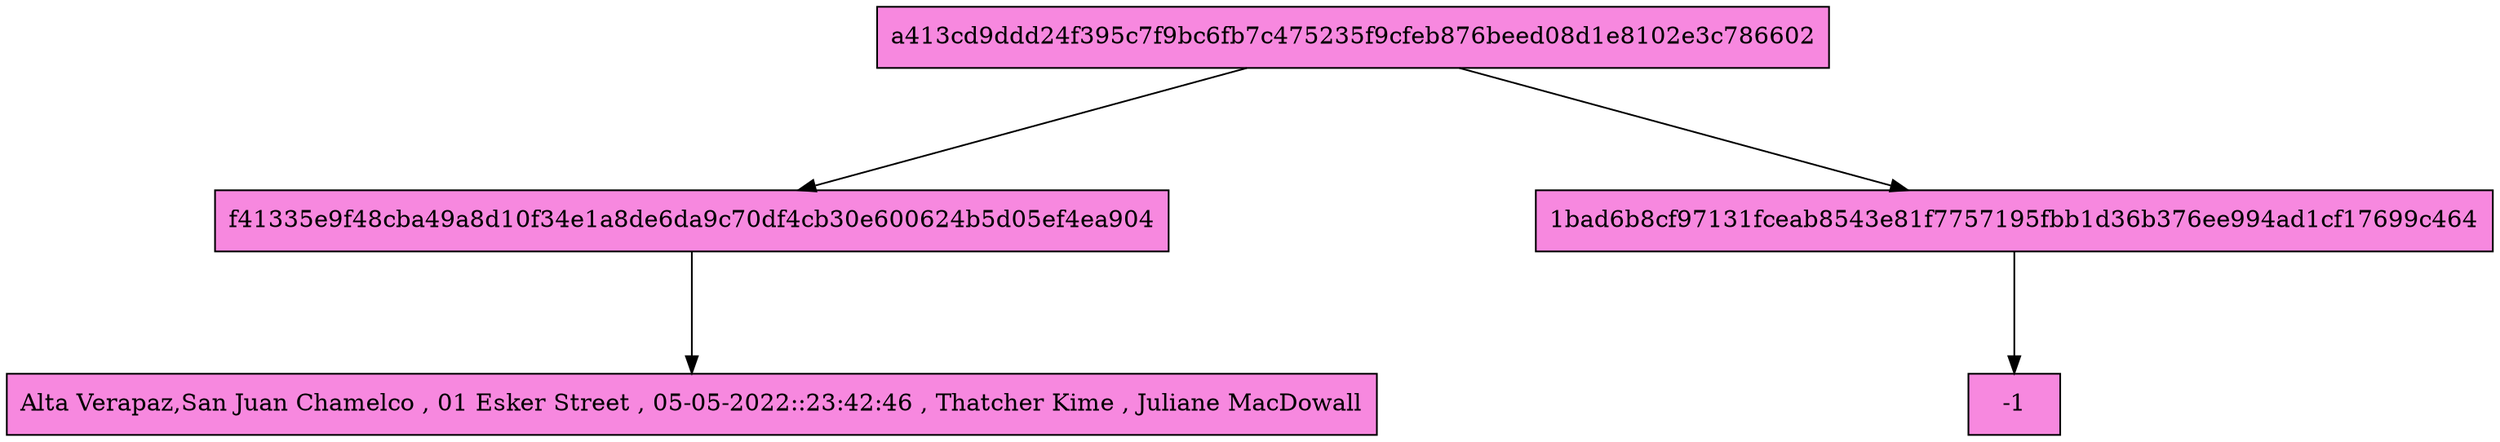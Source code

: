 digraph G {
nodesep=3; 
ranksep=1;
node[shape=box style = filled fillcolor="#F788DF"];
	NodoABB629730209[ label="a413cd9ddd24f395c7f9bc6fb7c475235f9cfeb876beed08d1e8102e3c786602"  ];
	NodoABB761421351[ label="f41335e9f48cba49a8d10f34e1a8de6da9c70df4cb30e600624b5d05ef4ea904"];
NodoABB629730209->NodoABB761421351
	NodoABB761421351[ label="f41335e9f48cba49a8d10f34e1a8de6da9c70df4cb30e600624b5d05ef4ea904"  ];
	NodoABB761421351f41335e9f48cba49a8d10f34e1a8de6da9c70df4cb30e600624b5d05ef4ea904[ label="Alta Verapaz,San Juan Chamelco , 01 Esker Street , 05-05-2022::23:42:46 , Thatcher Kime , Juliane MacDowall"  ];
NodoABB761421351->NodoABB761421351f41335e9f48cba49a8d10f34e1a8de6da9c70df4cb30e600624b5d05ef4ea904
	NodoABB501475988[ label="1bad6b8cf97131fceab8543e81f7757195fbb1d36b376ee994ad1cf17699c464" ];
NodoABB629730209->NodoABB501475988
	NodoABB501475988[ label="1bad6b8cf97131fceab8543e81f7757195fbb1d36b376ee994ad1cf17699c464"  ];
	NodoABB5014759881bad6b8cf97131fceab8543e81f7757195fbb1d36b376ee994ad1cf17699c464[ label="-1"  ];
NodoABB501475988->NodoABB5014759881bad6b8cf97131fceab8543e81f7757195fbb1d36b376ee994ad1cf17699c464
}